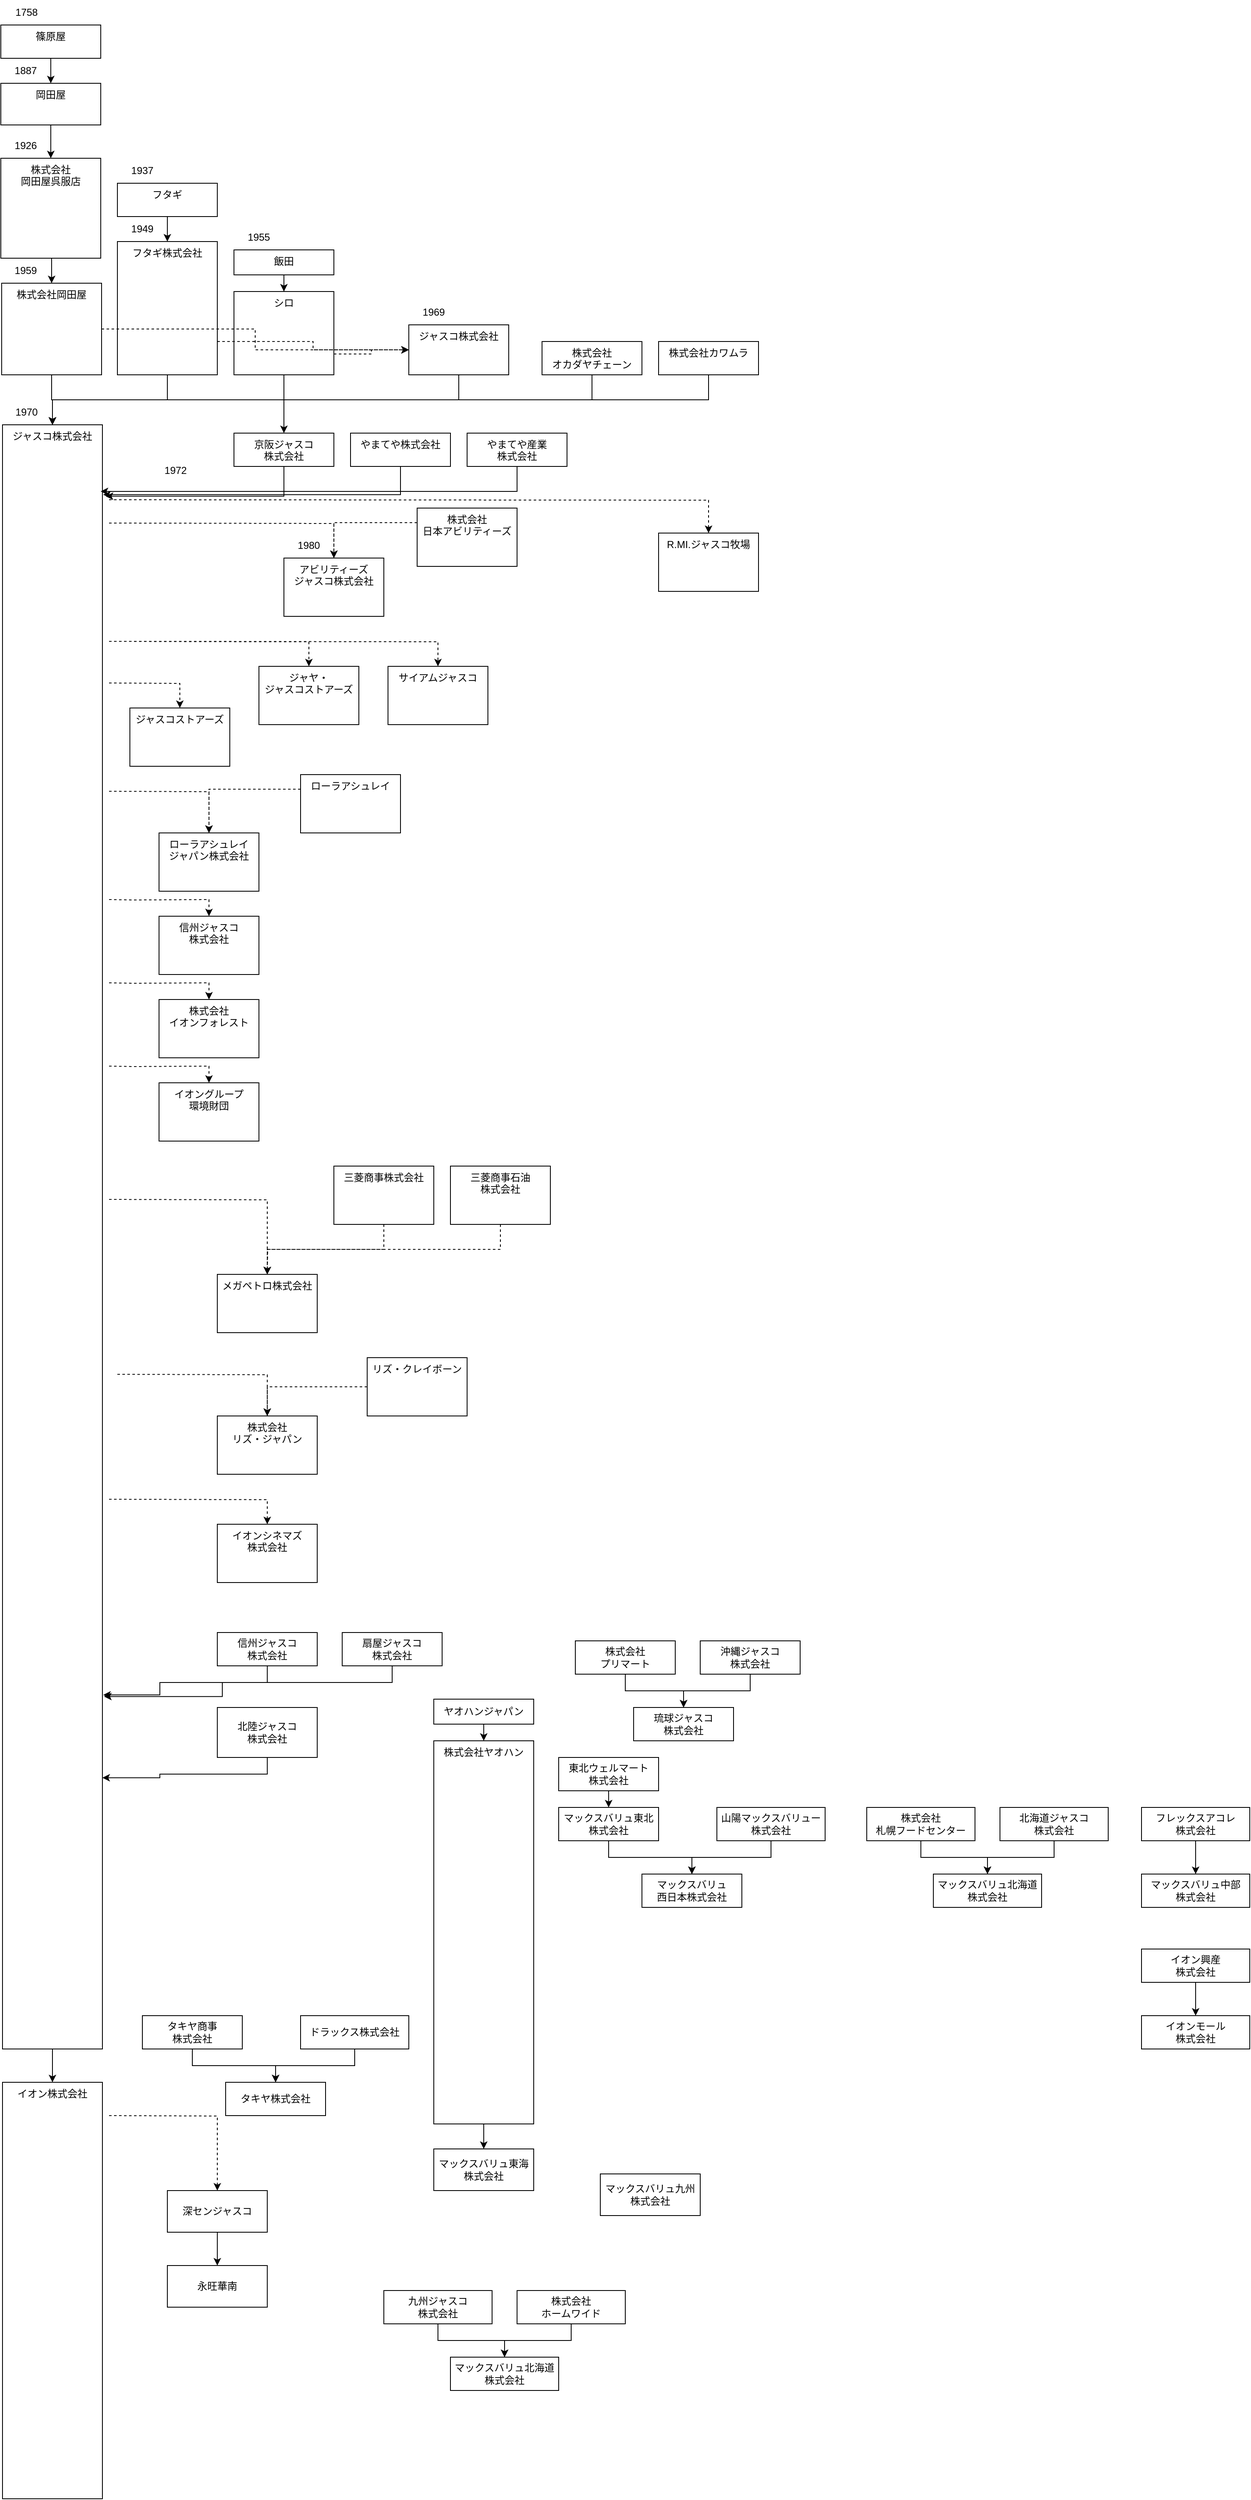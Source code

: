 <mxfile version="19.0.3" type="device"><diagram id="c4_2EmEE6mENmQMvdHWZ" name="aeon"><mxGraphModel dx="1991" dy="2240" grid="1" gridSize="10" guides="1" tooltips="1" connect="1" arrows="1" fold="1" page="1" pageScale="1" pageWidth="850" pageHeight="1100" math="0" shadow="0"><root><mxCell id="0"/><mxCell id="1" parent="0"/><mxCell id="X4cMyPKbCANwb60myUD7-39" style="edgeStyle=orthogonalEdgeStyle;rounded=0;orthogonalLoop=1;jettySize=auto;html=1;exitX=0.5;exitY=1;exitDx=0;exitDy=0;entryX=0.5;entryY=0;entryDx=0;entryDy=0;" edge="1" parent="1" source="X4cMyPKbCANwb60myUD7-21" target="X4cMyPKbCANwb60myUD7-38"><mxGeometry relative="1" as="geometry"/></mxCell><mxCell id="X4cMyPKbCANwb60myUD7-21" value="シロ" style="rounded=0;whiteSpace=wrap;html=1;verticalAlign=top;" vertex="1" parent="1"><mxGeometry x="480" y="330" width="120" height="100" as="geometry"/></mxCell><mxCell id="X4cMyPKbCANwb60myUD7-6" style="edgeStyle=orthogonalEdgeStyle;rounded=0;orthogonalLoop=1;jettySize=auto;html=1;exitX=0.5;exitY=1;exitDx=0;exitDy=0;entryX=0.5;entryY=0;entryDx=0;entryDy=0;" edge="1" parent="1" source="X4cMyPKbCANwb60myUD7-1" target="X4cMyPKbCANwb60myUD7-3"><mxGeometry relative="1" as="geometry"><mxPoint x="260" y="130" as="targetPoint"/></mxGeometry></mxCell><mxCell id="X4cMyPKbCANwb60myUD7-1" value="篠原屋" style="rounded=0;whiteSpace=wrap;html=1;verticalAlign=top;" vertex="1" parent="1"><mxGeometry x="200" y="10" width="120" height="40" as="geometry"/></mxCell><mxCell id="X4cMyPKbCANwb60myUD7-2" value="1758" style="text;html=1;strokeColor=none;fillColor=none;align=center;verticalAlign=middle;whiteSpace=wrap;rounded=0;" vertex="1" parent="1"><mxGeometry x="201" y="-20" width="60" height="30" as="geometry"/></mxCell><mxCell id="X4cMyPKbCANwb60myUD7-9" style="edgeStyle=orthogonalEdgeStyle;rounded=0;orthogonalLoop=1;jettySize=auto;html=1;exitX=0.5;exitY=1;exitDx=0;exitDy=0;entryX=0.5;entryY=0;entryDx=0;entryDy=0;" edge="1" parent="1" source="X4cMyPKbCANwb60myUD7-3" target="X4cMyPKbCANwb60myUD7-7"><mxGeometry relative="1" as="geometry"/></mxCell><mxCell id="X4cMyPKbCANwb60myUD7-3" value="岡田屋" style="rounded=0;whiteSpace=wrap;html=1;verticalAlign=top;" vertex="1" parent="1"><mxGeometry x="200" y="80" width="120" height="50" as="geometry"/></mxCell><mxCell id="X4cMyPKbCANwb60myUD7-4" value="1887" style="text;html=1;strokeColor=none;fillColor=none;align=center;verticalAlign=middle;whiteSpace=wrap;rounded=0;" vertex="1" parent="1"><mxGeometry x="200" y="50" width="60" height="30" as="geometry"/></mxCell><mxCell id="X4cMyPKbCANwb60myUD7-19" style="edgeStyle=orthogonalEdgeStyle;rounded=0;orthogonalLoop=1;jettySize=auto;html=1;exitX=0.5;exitY=1;exitDx=0;exitDy=0;entryX=0.5;entryY=0;entryDx=0;entryDy=0;" edge="1" parent="1" source="X4cMyPKbCANwb60myUD7-7" target="X4cMyPKbCANwb60myUD7-18"><mxGeometry relative="1" as="geometry"/></mxCell><mxCell id="X4cMyPKbCANwb60myUD7-7" value="株式会社&lt;br&gt;岡田屋呉服店" style="rounded=0;whiteSpace=wrap;html=1;verticalAlign=top;" vertex="1" parent="1"><mxGeometry x="200" y="170" width="120" height="120" as="geometry"/></mxCell><mxCell id="X4cMyPKbCANwb60myUD7-10" value="1926" style="text;html=1;strokeColor=none;fillColor=none;align=center;verticalAlign=middle;whiteSpace=wrap;rounded=0;" vertex="1" parent="1"><mxGeometry x="200" y="140" width="60" height="30" as="geometry"/></mxCell><mxCell id="X4cMyPKbCANwb60myUD7-17" style="edgeStyle=orthogonalEdgeStyle;rounded=0;orthogonalLoop=1;jettySize=auto;html=1;exitX=0.5;exitY=1;exitDx=0;exitDy=0;entryX=0.5;entryY=0;entryDx=0;entryDy=0;" edge="1" parent="1" source="X4cMyPKbCANwb60myUD7-11" target="X4cMyPKbCANwb60myUD7-15"><mxGeometry relative="1" as="geometry"/></mxCell><mxCell id="X4cMyPKbCANwb60myUD7-11" value="フタギ" style="rounded=0;whiteSpace=wrap;html=1;verticalAlign=top;" vertex="1" parent="1"><mxGeometry x="340" y="200" width="120" height="40" as="geometry"/></mxCell><mxCell id="X4cMyPKbCANwb60myUD7-12" value="1937" style="text;html=1;strokeColor=none;fillColor=none;align=center;verticalAlign=middle;whiteSpace=wrap;rounded=0;" vertex="1" parent="1"><mxGeometry x="340" y="170" width="60" height="30" as="geometry"/></mxCell><mxCell id="X4cMyPKbCANwb60myUD7-22" style="edgeStyle=orthogonalEdgeStyle;rounded=0;orthogonalLoop=1;jettySize=auto;html=1;exitX=0.5;exitY=1;exitDx=0;exitDy=0;" edge="1" parent="1" source="X4cMyPKbCANwb60myUD7-13" target="X4cMyPKbCANwb60myUD7-21"><mxGeometry relative="1" as="geometry"/></mxCell><mxCell id="X4cMyPKbCANwb60myUD7-13" value="飯田" style="rounded=0;whiteSpace=wrap;html=1;verticalAlign=top;" vertex="1" parent="1"><mxGeometry x="480" y="280" width="120" height="30" as="geometry"/></mxCell><mxCell id="X4cMyPKbCANwb60myUD7-14" value="1955" style="text;html=1;strokeColor=none;fillColor=none;align=center;verticalAlign=middle;whiteSpace=wrap;rounded=0;" vertex="1" parent="1"><mxGeometry x="480" y="250" width="60" height="30" as="geometry"/></mxCell><mxCell id="X4cMyPKbCANwb60myUD7-27" style="edgeStyle=orthogonalEdgeStyle;rounded=0;orthogonalLoop=1;jettySize=auto;html=1;exitX=1;exitY=0.75;exitDx=0;exitDy=0;dashed=1;entryX=0;entryY=0.5;entryDx=0;entryDy=0;" edge="1" parent="1" source="X4cMyPKbCANwb60myUD7-15" target="X4cMyPKbCANwb60myUD7-24"><mxGeometry relative="1" as="geometry"><mxPoint x="610" y="440" as="targetPoint"/></mxGeometry></mxCell><mxCell id="X4cMyPKbCANwb60myUD7-31" style="edgeStyle=orthogonalEdgeStyle;rounded=0;orthogonalLoop=1;jettySize=auto;html=1;exitX=0.5;exitY=1;exitDx=0;exitDy=0;entryX=0.5;entryY=0;entryDx=0;entryDy=0;" edge="1" parent="1" source="X4cMyPKbCANwb60myUD7-15" target="X4cMyPKbCANwb60myUD7-29"><mxGeometry relative="1" as="geometry"/></mxCell><mxCell id="X4cMyPKbCANwb60myUD7-15" value="フタギ株式会社" style="rounded=0;whiteSpace=wrap;html=1;verticalAlign=top;" vertex="1" parent="1"><mxGeometry x="340" y="270" width="120" height="160" as="geometry"/></mxCell><mxCell id="X4cMyPKbCANwb60myUD7-16" value="1949" style="text;html=1;strokeColor=none;fillColor=none;align=center;verticalAlign=middle;whiteSpace=wrap;rounded=0;" vertex="1" parent="1"><mxGeometry x="340" y="240" width="60" height="30" as="geometry"/></mxCell><mxCell id="X4cMyPKbCANwb60myUD7-28" style="edgeStyle=orthogonalEdgeStyle;rounded=0;orthogonalLoop=1;jettySize=auto;html=1;exitX=1;exitY=0.5;exitDx=0;exitDy=0;dashed=1;entryX=0;entryY=0.5;entryDx=0;entryDy=0;" edge="1" parent="1" source="X4cMyPKbCANwb60myUD7-18" target="X4cMyPKbCANwb60myUD7-24"><mxGeometry relative="1" as="geometry"><mxPoint x="640" y="400" as="targetPoint"/></mxGeometry></mxCell><mxCell id="X4cMyPKbCANwb60myUD7-30" style="edgeStyle=orthogonalEdgeStyle;rounded=0;orthogonalLoop=1;jettySize=auto;html=1;exitX=0.5;exitY=1;exitDx=0;exitDy=0;entryX=0.5;entryY=0;entryDx=0;entryDy=0;" edge="1" parent="1" source="X4cMyPKbCANwb60myUD7-18" target="X4cMyPKbCANwb60myUD7-29"><mxGeometry relative="1" as="geometry"/></mxCell><mxCell id="X4cMyPKbCANwb60myUD7-18" value="株式会社岡田屋" style="rounded=0;whiteSpace=wrap;html=1;verticalAlign=top;" vertex="1" parent="1"><mxGeometry x="201" y="320" width="120" height="110" as="geometry"/></mxCell><mxCell id="X4cMyPKbCANwb60myUD7-20" value="1959" style="text;html=1;strokeColor=none;fillColor=none;align=center;verticalAlign=middle;whiteSpace=wrap;rounded=0;" vertex="1" parent="1"><mxGeometry x="200" y="290" width="60" height="30" as="geometry"/></mxCell><mxCell id="X4cMyPKbCANwb60myUD7-26" style="edgeStyle=orthogonalEdgeStyle;rounded=0;orthogonalLoop=1;jettySize=auto;html=1;exitX=1;exitY=0.75;exitDx=0;exitDy=0;entryX=0;entryY=0.5;entryDx=0;entryDy=0;dashed=1;" edge="1" parent="1" source="X4cMyPKbCANwb60myUD7-21" target="X4cMyPKbCANwb60myUD7-24"><mxGeometry relative="1" as="geometry"/></mxCell><mxCell id="X4cMyPKbCANwb60myUD7-34" style="edgeStyle=orthogonalEdgeStyle;rounded=0;orthogonalLoop=1;jettySize=auto;html=1;exitX=0.5;exitY=1;exitDx=0;exitDy=0;" edge="1" parent="1" source="X4cMyPKbCANwb60myUD7-24" target="X4cMyPKbCANwb60myUD7-29"><mxGeometry relative="1" as="geometry"/></mxCell><mxCell id="X4cMyPKbCANwb60myUD7-24" value="ジャスコ株式会社" style="rounded=0;whiteSpace=wrap;html=1;verticalAlign=top;" vertex="1" parent="1"><mxGeometry x="690" y="370" width="120" height="60" as="geometry"/></mxCell><mxCell id="X4cMyPKbCANwb60myUD7-25" value="1969" style="text;html=1;strokeColor=none;fillColor=none;align=center;verticalAlign=middle;whiteSpace=wrap;rounded=0;" vertex="1" parent="1"><mxGeometry x="690" y="340" width="60" height="30" as="geometry"/></mxCell><mxCell id="X4cMyPKbCANwb60myUD7-47" style="edgeStyle=orthogonalEdgeStyle;rounded=0;orthogonalLoop=1;jettySize=auto;html=1;entryX=0.5;entryY=0;entryDx=0;entryDy=0;dashed=1;" edge="1" parent="1" target="X4cMyPKbCANwb60myUD7-46"><mxGeometry relative="1" as="geometry"><mxPoint x="330" y="580" as="sourcePoint"/></mxGeometry></mxCell><mxCell id="X4cMyPKbCANwb60myUD7-57" style="edgeStyle=orthogonalEdgeStyle;rounded=0;orthogonalLoop=1;jettySize=auto;html=1;entryX=0.5;entryY=0;entryDx=0;entryDy=0;dashed=1;" edge="1" parent="1" target="X4cMyPKbCANwb60myUD7-53"><mxGeometry relative="1" as="geometry"><mxPoint x="330" y="750" as="sourcePoint"/></mxGeometry></mxCell><mxCell id="X4cMyPKbCANwb60myUD7-58" style="edgeStyle=orthogonalEdgeStyle;rounded=0;orthogonalLoop=1;jettySize=auto;html=1;entryX=0.5;entryY=0;entryDx=0;entryDy=0;dashed=1;" edge="1" parent="1" target="X4cMyPKbCANwb60myUD7-54"><mxGeometry relative="1" as="geometry"><mxPoint x="330" y="750" as="sourcePoint"/></mxGeometry></mxCell><mxCell id="X4cMyPKbCANwb60myUD7-59" style="edgeStyle=orthogonalEdgeStyle;rounded=0;orthogonalLoop=1;jettySize=auto;html=1;entryX=0.5;entryY=0;entryDx=0;entryDy=0;dashed=1;" edge="1" parent="1" target="X4cMyPKbCANwb60myUD7-56"><mxGeometry relative="1" as="geometry"><mxPoint x="330" y="800" as="sourcePoint"/></mxGeometry></mxCell><mxCell id="X4cMyPKbCANwb60myUD7-63" style="edgeStyle=orthogonalEdgeStyle;rounded=0;orthogonalLoop=1;jettySize=auto;html=1;dashed=1;entryX=0.5;entryY=0;entryDx=0;entryDy=0;" edge="1" parent="1" target="X4cMyPKbCANwb60myUD7-61"><mxGeometry relative="1" as="geometry"><mxPoint x="450" y="980" as="targetPoint"/><mxPoint x="330" y="930" as="sourcePoint"/></mxGeometry></mxCell><mxCell id="X4cMyPKbCANwb60myUD7-65" style="edgeStyle=orthogonalEdgeStyle;rounded=0;orthogonalLoop=1;jettySize=auto;html=1;entryX=0.5;entryY=0;entryDx=0;entryDy=0;dashed=1;" edge="1" parent="1" target="X4cMyPKbCANwb60myUD7-64"><mxGeometry relative="1" as="geometry"><mxPoint x="330" y="1060" as="sourcePoint"/></mxGeometry></mxCell><mxCell id="X4cMyPKbCANwb60myUD7-67" style="edgeStyle=orthogonalEdgeStyle;rounded=0;orthogonalLoop=1;jettySize=auto;html=1;entryX=0.5;entryY=0;entryDx=0;entryDy=0;dashed=1;" edge="1" parent="1" target="X4cMyPKbCANwb60myUD7-66"><mxGeometry relative="1" as="geometry"><mxPoint x="330" y="1160" as="sourcePoint"/></mxGeometry></mxCell><mxCell id="X4cMyPKbCANwb60myUD7-70" style="edgeStyle=orthogonalEdgeStyle;rounded=0;orthogonalLoop=1;jettySize=auto;html=1;entryX=0.5;entryY=0;entryDx=0;entryDy=0;dashed=1;" edge="1" parent="1" target="X4cMyPKbCANwb60myUD7-68"><mxGeometry relative="1" as="geometry"><mxPoint x="330" y="1260" as="sourcePoint"/></mxGeometry></mxCell><mxCell id="X4cMyPKbCANwb60myUD7-76" style="edgeStyle=orthogonalEdgeStyle;rounded=0;orthogonalLoop=1;jettySize=auto;html=1;entryX=0.5;entryY=0;entryDx=0;entryDy=0;dashed=1;" edge="1" parent="1" target="X4cMyPKbCANwb60myUD7-73"><mxGeometry relative="1" as="geometry"><mxPoint x="330" y="1420" as="sourcePoint"/></mxGeometry></mxCell><mxCell id="X4cMyPKbCANwb60myUD7-78" style="edgeStyle=orthogonalEdgeStyle;rounded=0;orthogonalLoop=1;jettySize=auto;html=1;entryX=0.5;entryY=0;entryDx=0;entryDy=0;dashed=1;" edge="1" parent="1" target="X4cMyPKbCANwb60myUD7-77"><mxGeometry relative="1" as="geometry"><mxPoint x="340" y="1630" as="sourcePoint"/></mxGeometry></mxCell><mxCell id="X4cMyPKbCANwb60myUD7-82" style="edgeStyle=orthogonalEdgeStyle;rounded=0;orthogonalLoop=1;jettySize=auto;html=1;entryX=0.5;entryY=0;entryDx=0;entryDy=0;dashed=1;" edge="1" parent="1" target="X4cMyPKbCANwb60myUD7-81"><mxGeometry relative="1" as="geometry"><mxPoint x="330" y="1780" as="sourcePoint"/></mxGeometry></mxCell><mxCell id="X4cMyPKbCANwb60myUD7-119" style="edgeStyle=orthogonalEdgeStyle;rounded=0;orthogonalLoop=1;jettySize=auto;html=1;exitX=0.5;exitY=1;exitDx=0;exitDy=0;" edge="1" parent="1" source="X4cMyPKbCANwb60myUD7-29" target="X4cMyPKbCANwb60myUD7-118"><mxGeometry relative="1" as="geometry"/></mxCell><mxCell id="X4cMyPKbCANwb60myUD7-29" value="ジャスコ株式会社" style="rounded=0;whiteSpace=wrap;html=1;verticalAlign=top;" vertex="1" parent="1"><mxGeometry x="202" y="490" width="120" height="1950" as="geometry"/></mxCell><mxCell id="X4cMyPKbCANwb60myUD7-35" style="edgeStyle=orthogonalEdgeStyle;rounded=0;orthogonalLoop=1;jettySize=auto;html=1;exitX=0.5;exitY=1;exitDx=0;exitDy=0;entryX=0.5;entryY=0;entryDx=0;entryDy=0;" edge="1" parent="1" source="X4cMyPKbCANwb60myUD7-32" target="X4cMyPKbCANwb60myUD7-29"><mxGeometry relative="1" as="geometry"><mxPoint x="260" y="510" as="targetPoint"/></mxGeometry></mxCell><mxCell id="X4cMyPKbCANwb60myUD7-32" value="株式会社&lt;br&gt;オカダヤチェーン" style="rounded=0;whiteSpace=wrap;html=1;verticalAlign=top;" vertex="1" parent="1"><mxGeometry x="850" y="390" width="120" height="40" as="geometry"/></mxCell><mxCell id="X4cMyPKbCANwb60myUD7-36" style="edgeStyle=orthogonalEdgeStyle;rounded=0;orthogonalLoop=1;jettySize=auto;html=1;exitX=0.5;exitY=1;exitDx=0;exitDy=0;entryX=0.5;entryY=0;entryDx=0;entryDy=0;" edge="1" parent="1" source="X4cMyPKbCANwb60myUD7-33" target="X4cMyPKbCANwb60myUD7-29"><mxGeometry relative="1" as="geometry"><mxPoint x="260" y="500" as="targetPoint"/></mxGeometry></mxCell><mxCell id="X4cMyPKbCANwb60myUD7-33" value="株式会社カワムラ" style="rounded=0;whiteSpace=wrap;html=1;verticalAlign=top;" vertex="1" parent="1"><mxGeometry x="990" y="390" width="120" height="40" as="geometry"/></mxCell><mxCell id="X4cMyPKbCANwb60myUD7-37" value="1970" style="text;html=1;strokeColor=none;fillColor=none;align=center;verticalAlign=middle;whiteSpace=wrap;rounded=0;" vertex="1" parent="1"><mxGeometry x="201" y="460" width="60" height="30" as="geometry"/></mxCell><mxCell id="X4cMyPKbCANwb60myUD7-42" style="edgeStyle=orthogonalEdgeStyle;rounded=0;orthogonalLoop=1;jettySize=auto;html=1;exitX=0.5;exitY=1;exitDx=0;exitDy=0;entryX=1.033;entryY=0.044;entryDx=0;entryDy=0;entryPerimeter=0;" edge="1" parent="1" source="X4cMyPKbCANwb60myUD7-38" target="X4cMyPKbCANwb60myUD7-29"><mxGeometry relative="1" as="geometry"><mxPoint x="322" y="539" as="targetPoint"/></mxGeometry></mxCell><mxCell id="X4cMyPKbCANwb60myUD7-38" value="京阪ジャスコ&lt;br&gt;株式会社" style="rounded=0;whiteSpace=wrap;html=1;verticalAlign=top;" vertex="1" parent="1"><mxGeometry x="480" y="500" width="120" height="40" as="geometry"/></mxCell><mxCell id="X4cMyPKbCANwb60myUD7-43" style="edgeStyle=orthogonalEdgeStyle;rounded=0;orthogonalLoop=1;jettySize=auto;html=1;exitX=0.5;exitY=1;exitDx=0;exitDy=0;entryX=1.008;entryY=0.043;entryDx=0;entryDy=0;entryPerimeter=0;" edge="1" parent="1" source="X4cMyPKbCANwb60myUD7-40" target="X4cMyPKbCANwb60myUD7-29"><mxGeometry relative="1" as="geometry"><mxPoint x="322" y="539" as="targetPoint"/></mxGeometry></mxCell><mxCell id="X4cMyPKbCANwb60myUD7-40" value="やまてや株式会社" style="rounded=0;whiteSpace=wrap;html=1;verticalAlign=top;" vertex="1" parent="1"><mxGeometry x="620" y="500" width="120" height="40" as="geometry"/></mxCell><mxCell id="X4cMyPKbCANwb60myUD7-44" style="edgeStyle=orthogonalEdgeStyle;rounded=0;orthogonalLoop=1;jettySize=auto;html=1;exitX=0.5;exitY=1;exitDx=0;exitDy=0;entryX=0.983;entryY=0.041;entryDx=0;entryDy=0;entryPerimeter=0;" edge="1" parent="1" source="X4cMyPKbCANwb60myUD7-41" target="X4cMyPKbCANwb60myUD7-29"><mxGeometry relative="1" as="geometry"><mxPoint x="330" y="570" as="targetPoint"/></mxGeometry></mxCell><mxCell id="X4cMyPKbCANwb60myUD7-41" value="やまてや産業&lt;br&gt;株式会社" style="rounded=0;whiteSpace=wrap;html=1;verticalAlign=top;" vertex="1" parent="1"><mxGeometry x="760" y="500" width="120" height="40" as="geometry"/></mxCell><mxCell id="X4cMyPKbCANwb60myUD7-45" value="1972" style="text;html=1;strokeColor=none;fillColor=none;align=center;verticalAlign=middle;whiteSpace=wrap;rounded=0;" vertex="1" parent="1"><mxGeometry x="380" y="530" width="60" height="30" as="geometry"/></mxCell><mxCell id="X4cMyPKbCANwb60myUD7-46" value="R.MI.ジャスコ牧場" style="rounded=0;whiteSpace=wrap;html=1;verticalAlign=top;" vertex="1" parent="1"><mxGeometry x="990" y="620" width="120" height="70" as="geometry"/></mxCell><mxCell id="X4cMyPKbCANwb60myUD7-48" style="edgeStyle=orthogonalEdgeStyle;rounded=0;orthogonalLoop=1;jettySize=auto;html=1;dashed=1;entryX=0.5;entryY=0;entryDx=0;entryDy=0;" edge="1" parent="1" target="X4cMyPKbCANwb60myUD7-49"><mxGeometry relative="1" as="geometry"><mxPoint x="330" y="608" as="sourcePoint"/><mxPoint x="620" y="640" as="targetPoint"/></mxGeometry></mxCell><mxCell id="X4cMyPKbCANwb60myUD7-49" value="アビリティーズ&lt;br&gt;ジャスコ株式会社" style="rounded=0;whiteSpace=wrap;html=1;verticalAlign=top;" vertex="1" parent="1"><mxGeometry x="540" y="650" width="120" height="70" as="geometry"/></mxCell><mxCell id="X4cMyPKbCANwb60myUD7-51" style="edgeStyle=orthogonalEdgeStyle;rounded=0;orthogonalLoop=1;jettySize=auto;html=1;exitX=0;exitY=0.25;exitDx=0;exitDy=0;entryX=0.5;entryY=0;entryDx=0;entryDy=0;dashed=1;" edge="1" parent="1" source="X4cMyPKbCANwb60myUD7-50" target="X4cMyPKbCANwb60myUD7-49"><mxGeometry relative="1" as="geometry"/></mxCell><mxCell id="X4cMyPKbCANwb60myUD7-50" value="株式会社&lt;br&gt;日本アビリティーズ" style="rounded=0;whiteSpace=wrap;html=1;verticalAlign=top;" vertex="1" parent="1"><mxGeometry x="700" y="590" width="120" height="70" as="geometry"/></mxCell><mxCell id="X4cMyPKbCANwb60myUD7-52" value="1980" style="text;html=1;strokeColor=none;fillColor=none;align=center;verticalAlign=middle;whiteSpace=wrap;rounded=0;" vertex="1" parent="1"><mxGeometry x="540" y="620" width="60" height="30" as="geometry"/></mxCell><mxCell id="X4cMyPKbCANwb60myUD7-53" value="ジャヤ・&lt;br&gt;ジャスコストアーズ" style="rounded=0;whiteSpace=wrap;html=1;verticalAlign=top;" vertex="1" parent="1"><mxGeometry x="510" y="780" width="120" height="70" as="geometry"/></mxCell><mxCell id="X4cMyPKbCANwb60myUD7-54" value="サイアムジャスコ" style="rounded=0;whiteSpace=wrap;html=1;verticalAlign=top;" vertex="1" parent="1"><mxGeometry x="665" y="780" width="120" height="70" as="geometry"/></mxCell><mxCell id="X4cMyPKbCANwb60myUD7-56" value="ジャスコストアーズ" style="rounded=0;whiteSpace=wrap;html=1;verticalAlign=top;" vertex="1" parent="1"><mxGeometry x="355" y="830" width="120" height="70" as="geometry"/></mxCell><mxCell id="X4cMyPKbCANwb60myUD7-62" style="edgeStyle=orthogonalEdgeStyle;rounded=0;orthogonalLoop=1;jettySize=auto;html=1;exitX=0;exitY=0.25;exitDx=0;exitDy=0;entryX=0.5;entryY=0;entryDx=0;entryDy=0;dashed=1;" edge="1" parent="1" source="X4cMyPKbCANwb60myUD7-60" target="X4cMyPKbCANwb60myUD7-61"><mxGeometry relative="1" as="geometry"/></mxCell><mxCell id="X4cMyPKbCANwb60myUD7-60" value="ローラアシュレイ" style="rounded=0;whiteSpace=wrap;html=1;verticalAlign=top;" vertex="1" parent="1"><mxGeometry x="560" y="910" width="120" height="70" as="geometry"/></mxCell><mxCell id="X4cMyPKbCANwb60myUD7-61" value="ローラアシュレイ&lt;br&gt;ジャパン株式会社" style="rounded=0;whiteSpace=wrap;html=1;verticalAlign=top;" vertex="1" parent="1"><mxGeometry x="390" y="980" width="120" height="70" as="geometry"/></mxCell><mxCell id="X4cMyPKbCANwb60myUD7-64" value="信州ジャスコ&lt;br&gt;株式会社" style="rounded=0;whiteSpace=wrap;html=1;verticalAlign=top;" vertex="1" parent="1"><mxGeometry x="390" y="1080" width="120" height="70" as="geometry"/></mxCell><mxCell id="X4cMyPKbCANwb60myUD7-66" value="株式会社&lt;br&gt;イオンフォレスト" style="rounded=0;whiteSpace=wrap;html=1;verticalAlign=top;" vertex="1" parent="1"><mxGeometry x="390" y="1180" width="120" height="70" as="geometry"/></mxCell><mxCell id="X4cMyPKbCANwb60myUD7-68" value="イオングループ&lt;br&gt;環境財団" style="rounded=0;whiteSpace=wrap;html=1;verticalAlign=top;" vertex="1" parent="1"><mxGeometry x="390" y="1280" width="120" height="70" as="geometry"/></mxCell><mxCell id="X4cMyPKbCANwb60myUD7-74" style="edgeStyle=orthogonalEdgeStyle;rounded=0;orthogonalLoop=1;jettySize=auto;html=1;exitX=0.5;exitY=1;exitDx=0;exitDy=0;entryX=0.5;entryY=0;entryDx=0;entryDy=0;dashed=1;" edge="1" parent="1" source="X4cMyPKbCANwb60myUD7-71" target="X4cMyPKbCANwb60myUD7-73"><mxGeometry relative="1" as="geometry"/></mxCell><mxCell id="X4cMyPKbCANwb60myUD7-71" value="三菱商事株式会社" style="rounded=0;whiteSpace=wrap;html=1;verticalAlign=top;" vertex="1" parent="1"><mxGeometry x="600" y="1380" width="120" height="70" as="geometry"/></mxCell><mxCell id="X4cMyPKbCANwb60myUD7-75" style="edgeStyle=orthogonalEdgeStyle;rounded=0;orthogonalLoop=1;jettySize=auto;html=1;exitX=0.5;exitY=1;exitDx=0;exitDy=0;dashed=1;" edge="1" parent="1" source="X4cMyPKbCANwb60myUD7-72"><mxGeometry relative="1" as="geometry"><mxPoint x="520" y="1510" as="targetPoint"/></mxGeometry></mxCell><mxCell id="X4cMyPKbCANwb60myUD7-72" value="三菱商事石油&lt;br&gt;株式会社" style="rounded=0;whiteSpace=wrap;html=1;verticalAlign=top;" vertex="1" parent="1"><mxGeometry x="740" y="1380" width="120" height="70" as="geometry"/></mxCell><mxCell id="X4cMyPKbCANwb60myUD7-73" value="メガペトロ株式会社" style="rounded=0;whiteSpace=wrap;html=1;verticalAlign=top;" vertex="1" parent="1"><mxGeometry x="460" y="1510" width="120" height="70" as="geometry"/></mxCell><mxCell id="X4cMyPKbCANwb60myUD7-77" value="株式会社&lt;br&gt;リズ・ジャパン" style="rounded=0;whiteSpace=wrap;html=1;verticalAlign=top;" vertex="1" parent="1"><mxGeometry x="460" y="1680" width="120" height="70" as="geometry"/></mxCell><mxCell id="X4cMyPKbCANwb60myUD7-80" value="" style="edgeStyle=orthogonalEdgeStyle;rounded=0;orthogonalLoop=1;jettySize=auto;html=1;dashed=1;entryX=0.5;entryY=0;entryDx=0;entryDy=0;" edge="1" parent="1" source="X4cMyPKbCANwb60myUD7-79" target="X4cMyPKbCANwb60myUD7-77"><mxGeometry relative="1" as="geometry"/></mxCell><mxCell id="X4cMyPKbCANwb60myUD7-79" value="リズ・クレイボーン" style="rounded=0;whiteSpace=wrap;html=1;verticalAlign=top;" vertex="1" parent="1"><mxGeometry x="640" y="1610" width="120" height="70" as="geometry"/></mxCell><mxCell id="X4cMyPKbCANwb60myUD7-81" value="イオンシネマズ&lt;br&gt;株式会社" style="rounded=0;whiteSpace=wrap;html=1;verticalAlign=top;" vertex="1" parent="1"><mxGeometry x="460" y="1810" width="120" height="70" as="geometry"/></mxCell><mxCell id="X4cMyPKbCANwb60myUD7-87" style="edgeStyle=orthogonalEdgeStyle;rounded=0;orthogonalLoop=1;jettySize=auto;html=1;exitX=0.5;exitY=1;exitDx=0;exitDy=0;entryX=1.017;entryY=0.783;entryDx=0;entryDy=0;entryPerimeter=0;" edge="1" parent="1" source="X4cMyPKbCANwb60myUD7-83" target="X4cMyPKbCANwb60myUD7-29"><mxGeometry relative="1" as="geometry"/></mxCell><mxCell id="X4cMyPKbCANwb60myUD7-83" value="扇屋ジャスコ&lt;br&gt;株式会社" style="rounded=0;whiteSpace=wrap;html=1;" vertex="1" parent="1"><mxGeometry x="610" y="1940" width="120" height="40" as="geometry"/></mxCell><mxCell id="X4cMyPKbCANwb60myUD7-86" style="edgeStyle=orthogonalEdgeStyle;rounded=0;orthogonalLoop=1;jettySize=auto;html=1;exitX=0.5;exitY=1;exitDx=0;exitDy=0;entryX=1.008;entryY=0.782;entryDx=0;entryDy=0;entryPerimeter=0;" edge="1" parent="1" source="X4cMyPKbCANwb60myUD7-84" target="X4cMyPKbCANwb60myUD7-29"><mxGeometry relative="1" as="geometry"><mxPoint x="340" y="2031" as="targetPoint"/></mxGeometry></mxCell><mxCell id="X4cMyPKbCANwb60myUD7-84" value="信州ジャスコ&lt;br&gt;株式会社" style="rounded=0;whiteSpace=wrap;html=1;" vertex="1" parent="1"><mxGeometry x="460" y="1940" width="120" height="40" as="geometry"/></mxCell><mxCell id="X4cMyPKbCANwb60myUD7-92" style="edgeStyle=orthogonalEdgeStyle;rounded=0;orthogonalLoop=1;jettySize=auto;html=1;exitX=0.5;exitY=1;exitDx=0;exitDy=0;entryX=0.5;entryY=0;entryDx=0;entryDy=0;" edge="1" parent="1" source="X4cMyPKbCANwb60myUD7-88" target="X4cMyPKbCANwb60myUD7-90"><mxGeometry relative="1" as="geometry"><mxPoint x="1030" y="2020" as="targetPoint"/></mxGeometry></mxCell><mxCell id="X4cMyPKbCANwb60myUD7-88" value="沖縄ジャスコ&lt;br&gt;株式会社" style="rounded=0;whiteSpace=wrap;html=1;" vertex="1" parent="1"><mxGeometry x="1040" y="1950" width="120" height="40" as="geometry"/></mxCell><mxCell id="X4cMyPKbCANwb60myUD7-91" style="edgeStyle=orthogonalEdgeStyle;rounded=0;orthogonalLoop=1;jettySize=auto;html=1;exitX=0.5;exitY=1;exitDx=0;exitDy=0;entryX=0.5;entryY=0;entryDx=0;entryDy=0;" edge="1" parent="1" source="X4cMyPKbCANwb60myUD7-89" target="X4cMyPKbCANwb60myUD7-90"><mxGeometry relative="1" as="geometry"/></mxCell><mxCell id="X4cMyPKbCANwb60myUD7-89" value="株式会社&lt;br&gt;プリマート" style="rounded=0;whiteSpace=wrap;html=1;" vertex="1" parent="1"><mxGeometry x="890" y="1950" width="120" height="40" as="geometry"/></mxCell><mxCell id="X4cMyPKbCANwb60myUD7-90" value="琉球ジャスコ&lt;br&gt;株式会社" style="rounded=0;whiteSpace=wrap;html=1;" vertex="1" parent="1"><mxGeometry x="960" y="2030" width="120" height="40" as="geometry"/></mxCell><mxCell id="X4cMyPKbCANwb60myUD7-95" style="edgeStyle=orthogonalEdgeStyle;rounded=0;orthogonalLoop=1;jettySize=auto;html=1;exitX=0.5;exitY=1;exitDx=0;exitDy=0;entryX=1;entryY=0.833;entryDx=0;entryDy=0;entryPerimeter=0;" edge="1" parent="1" source="X4cMyPKbCANwb60myUD7-94" target="X4cMyPKbCANwb60myUD7-29"><mxGeometry relative="1" as="geometry"/></mxCell><mxCell id="X4cMyPKbCANwb60myUD7-94" value="北陸ジャスコ&lt;br&gt;株式会社" style="rounded=0;whiteSpace=wrap;html=1;" vertex="1" parent="1"><mxGeometry x="460" y="2030" width="120" height="60" as="geometry"/></mxCell><mxCell id="X4cMyPKbCANwb60myUD7-98" style="edgeStyle=orthogonalEdgeStyle;rounded=0;orthogonalLoop=1;jettySize=auto;html=1;exitX=0.5;exitY=1;exitDx=0;exitDy=0;entryX=0.5;entryY=0;entryDx=0;entryDy=0;" edge="1" parent="1" source="X4cMyPKbCANwb60myUD7-96" target="X4cMyPKbCANwb60myUD7-97"><mxGeometry relative="1" as="geometry"/></mxCell><mxCell id="X4cMyPKbCANwb60myUD7-96" value="ヤオハンジャパン" style="rounded=0;whiteSpace=wrap;html=1;" vertex="1" parent="1"><mxGeometry x="720" y="2020" width="120" height="30" as="geometry"/></mxCell><mxCell id="X4cMyPKbCANwb60myUD7-126" style="edgeStyle=orthogonalEdgeStyle;rounded=0;orthogonalLoop=1;jettySize=auto;html=1;exitX=0.5;exitY=1;exitDx=0;exitDy=0;entryX=0.5;entryY=0;entryDx=0;entryDy=0;" edge="1" parent="1" source="X4cMyPKbCANwb60myUD7-97" target="X4cMyPKbCANwb60myUD7-125"><mxGeometry relative="1" as="geometry"/></mxCell><mxCell id="X4cMyPKbCANwb60myUD7-97" value="株式会社ヤオハン" style="rounded=0;whiteSpace=wrap;html=1;verticalAlign=top;" vertex="1" parent="1"><mxGeometry x="720" y="2070" width="120" height="460" as="geometry"/></mxCell><mxCell id="X4cMyPKbCANwb60myUD7-99" style="edgeStyle=orthogonalEdgeStyle;rounded=0;orthogonalLoop=1;jettySize=auto;html=1;exitX=0.5;exitY=1;exitDx=0;exitDy=0;entryX=0.5;entryY=0;entryDx=0;entryDy=0;" edge="1" parent="1" source="X4cMyPKbCANwb60myUD7-100" target="X4cMyPKbCANwb60myUD7-101"><mxGeometry relative="1" as="geometry"/></mxCell><mxCell id="X4cMyPKbCANwb60myUD7-100" value="東北ウェルマート&lt;br&gt;株式会社" style="rounded=0;whiteSpace=wrap;html=1;" vertex="1" parent="1"><mxGeometry x="870" y="2090" width="120" height="40" as="geometry"/></mxCell><mxCell id="X4cMyPKbCANwb60myUD7-106" style="edgeStyle=orthogonalEdgeStyle;rounded=0;orthogonalLoop=1;jettySize=auto;html=1;exitX=0.5;exitY=1;exitDx=0;exitDy=0;" edge="1" parent="1" source="X4cMyPKbCANwb60myUD7-101" target="X4cMyPKbCANwb60myUD7-103"><mxGeometry relative="1" as="geometry"/></mxCell><mxCell id="X4cMyPKbCANwb60myUD7-101" value="マックスバリュ東北&lt;br&gt;株式会社" style="rounded=0;whiteSpace=wrap;html=1;" vertex="1" parent="1"><mxGeometry x="870" y="2150" width="120" height="40" as="geometry"/></mxCell><mxCell id="X4cMyPKbCANwb60myUD7-104" style="edgeStyle=orthogonalEdgeStyle;rounded=0;orthogonalLoop=1;jettySize=auto;html=1;exitX=0.5;exitY=1;exitDx=0;exitDy=0;entryX=0.5;entryY=0;entryDx=0;entryDy=0;" edge="1" parent="1" source="X4cMyPKbCANwb60myUD7-102" target="X4cMyPKbCANwb60myUD7-103"><mxGeometry relative="1" as="geometry"/></mxCell><mxCell id="X4cMyPKbCANwb60myUD7-102" value="山陽マックスバリュー&lt;br&gt;株式会社" style="rounded=0;whiteSpace=wrap;html=1;" vertex="1" parent="1"><mxGeometry x="1060" y="2150" width="130" height="40" as="geometry"/></mxCell><mxCell id="X4cMyPKbCANwb60myUD7-103" value="マックスバリュ&lt;br&gt;西日本株式会社" style="rounded=0;whiteSpace=wrap;html=1;" vertex="1" parent="1"><mxGeometry x="970" y="2230" width="120" height="40" as="geometry"/></mxCell><mxCell id="X4cMyPKbCANwb60myUD7-111" style="edgeStyle=orthogonalEdgeStyle;rounded=0;orthogonalLoop=1;jettySize=auto;html=1;exitX=0.5;exitY=1;exitDx=0;exitDy=0;entryX=0.5;entryY=0;entryDx=0;entryDy=0;" edge="1" parent="1" source="X4cMyPKbCANwb60myUD7-107" target="X4cMyPKbCANwb60myUD7-109"><mxGeometry relative="1" as="geometry"/></mxCell><mxCell id="X4cMyPKbCANwb60myUD7-107" value="株式会社&lt;br&gt;札幌フードセンター" style="rounded=0;whiteSpace=wrap;html=1;" vertex="1" parent="1"><mxGeometry x="1240" y="2150" width="130" height="40" as="geometry"/></mxCell><mxCell id="X4cMyPKbCANwb60myUD7-110" style="edgeStyle=orthogonalEdgeStyle;rounded=0;orthogonalLoop=1;jettySize=auto;html=1;exitX=0.5;exitY=1;exitDx=0;exitDy=0;entryX=0.5;entryY=0;entryDx=0;entryDy=0;" edge="1" parent="1" source="X4cMyPKbCANwb60myUD7-108" target="X4cMyPKbCANwb60myUD7-109"><mxGeometry relative="1" as="geometry"/></mxCell><mxCell id="X4cMyPKbCANwb60myUD7-108" value="北海道ジャスコ&lt;br&gt;株式会社" style="rounded=0;whiteSpace=wrap;html=1;" vertex="1" parent="1"><mxGeometry x="1400" y="2150" width="130" height="40" as="geometry"/></mxCell><mxCell id="X4cMyPKbCANwb60myUD7-109" value="マックスバリュ北海道&lt;br&gt;株式会社" style="rounded=0;whiteSpace=wrap;html=1;" vertex="1" parent="1"><mxGeometry x="1320" y="2230" width="130" height="40" as="geometry"/></mxCell><mxCell id="X4cMyPKbCANwb60myUD7-114" style="edgeStyle=orthogonalEdgeStyle;rounded=0;orthogonalLoop=1;jettySize=auto;html=1;exitX=0.5;exitY=1;exitDx=0;exitDy=0;entryX=0.5;entryY=0;entryDx=0;entryDy=0;" edge="1" parent="1" source="X4cMyPKbCANwb60myUD7-112" target="X4cMyPKbCANwb60myUD7-113"><mxGeometry relative="1" as="geometry"/></mxCell><mxCell id="X4cMyPKbCANwb60myUD7-112" value="フレックスアコレ&lt;br&gt;株式会社" style="rounded=0;whiteSpace=wrap;html=1;" vertex="1" parent="1"><mxGeometry x="1570" y="2150" width="130" height="40" as="geometry"/></mxCell><mxCell id="X4cMyPKbCANwb60myUD7-113" value="マックスバリュ中部&lt;br&gt;株式会社" style="rounded=0;whiteSpace=wrap;html=1;" vertex="1" parent="1"><mxGeometry x="1570" y="2230" width="130" height="40" as="geometry"/></mxCell><mxCell id="X4cMyPKbCANwb60myUD7-115" style="edgeStyle=orthogonalEdgeStyle;rounded=0;orthogonalLoop=1;jettySize=auto;html=1;exitX=0.5;exitY=1;exitDx=0;exitDy=0;entryX=0.5;entryY=0;entryDx=0;entryDy=0;" edge="1" parent="1" source="X4cMyPKbCANwb60myUD7-116" target="X4cMyPKbCANwb60myUD7-117"><mxGeometry relative="1" as="geometry"/></mxCell><mxCell id="X4cMyPKbCANwb60myUD7-116" value="イオン興産&lt;br&gt;株式会社" style="rounded=0;whiteSpace=wrap;html=1;" vertex="1" parent="1"><mxGeometry x="1570" y="2320" width="130" height="40" as="geometry"/></mxCell><mxCell id="X4cMyPKbCANwb60myUD7-117" value="イオンモール&lt;br&gt;株式会社" style="rounded=0;whiteSpace=wrap;html=1;" vertex="1" parent="1"><mxGeometry x="1570" y="2400" width="130" height="40" as="geometry"/></mxCell><mxCell id="X4cMyPKbCANwb60myUD7-132" style="edgeStyle=orthogonalEdgeStyle;rounded=0;orthogonalLoop=1;jettySize=auto;html=1;entryX=0.5;entryY=0;entryDx=0;entryDy=0;dashed=1;" edge="1" parent="1" target="X4cMyPKbCANwb60myUD7-128"><mxGeometry relative="1" as="geometry"><mxPoint x="330" y="2520" as="sourcePoint"/></mxGeometry></mxCell><mxCell id="X4cMyPKbCANwb60myUD7-118" value="イオン株式会社" style="rounded=0;whiteSpace=wrap;html=1;verticalAlign=top;" vertex="1" parent="1"><mxGeometry x="202" y="2480" width="120" height="500" as="geometry"/></mxCell><mxCell id="X4cMyPKbCANwb60myUD7-120" style="edgeStyle=orthogonalEdgeStyle;rounded=0;orthogonalLoop=1;jettySize=auto;html=1;exitX=0.5;exitY=1;exitDx=0;exitDy=0;" edge="1" parent="1" source="X4cMyPKbCANwb60myUD7-121" target="X4cMyPKbCANwb60myUD7-124"><mxGeometry relative="1" as="geometry"/></mxCell><mxCell id="X4cMyPKbCANwb60myUD7-121" value="タキヤ商事&lt;br&gt;株式会社" style="rounded=0;whiteSpace=wrap;html=1;" vertex="1" parent="1"><mxGeometry x="370" y="2400" width="120" height="40" as="geometry"/></mxCell><mxCell id="X4cMyPKbCANwb60myUD7-122" style="edgeStyle=orthogonalEdgeStyle;rounded=0;orthogonalLoop=1;jettySize=auto;html=1;exitX=0.5;exitY=1;exitDx=0;exitDy=0;entryX=0.5;entryY=0;entryDx=0;entryDy=0;" edge="1" parent="1" source="X4cMyPKbCANwb60myUD7-123" target="X4cMyPKbCANwb60myUD7-124"><mxGeometry relative="1" as="geometry"/></mxCell><mxCell id="X4cMyPKbCANwb60myUD7-123" value="ドラックス株式会社" style="rounded=0;whiteSpace=wrap;html=1;" vertex="1" parent="1"><mxGeometry x="560" y="2400" width="130" height="40" as="geometry"/></mxCell><mxCell id="X4cMyPKbCANwb60myUD7-124" value="タキヤ株式会社" style="rounded=0;whiteSpace=wrap;html=1;" vertex="1" parent="1"><mxGeometry x="470" y="2480" width="120" height="40" as="geometry"/></mxCell><mxCell id="X4cMyPKbCANwb60myUD7-125" value="マックスバリュ東海&lt;br&gt;株式会社" style="rounded=0;whiteSpace=wrap;html=1;" vertex="1" parent="1"><mxGeometry x="720" y="2560" width="120" height="50" as="geometry"/></mxCell><mxCell id="X4cMyPKbCANwb60myUD7-127" value="マックスバリュ九州&lt;br&gt;株式会社" style="rounded=0;whiteSpace=wrap;html=1;" vertex="1" parent="1"><mxGeometry x="920" y="2590" width="120" height="50" as="geometry"/></mxCell><mxCell id="X4cMyPKbCANwb60myUD7-131" style="edgeStyle=orthogonalEdgeStyle;rounded=0;orthogonalLoop=1;jettySize=auto;html=1;exitX=0.5;exitY=1;exitDx=0;exitDy=0;entryX=0.5;entryY=0;entryDx=0;entryDy=0;" edge="1" parent="1" source="X4cMyPKbCANwb60myUD7-128" target="X4cMyPKbCANwb60myUD7-129"><mxGeometry relative="1" as="geometry"/></mxCell><mxCell id="X4cMyPKbCANwb60myUD7-128" value="深センジャスコ" style="rounded=0;whiteSpace=wrap;html=1;" vertex="1" parent="1"><mxGeometry x="400" y="2610" width="120" height="50" as="geometry"/></mxCell><mxCell id="X4cMyPKbCANwb60myUD7-129" value="永旺華南" style="rounded=0;whiteSpace=wrap;html=1;" vertex="1" parent="1"><mxGeometry x="400" y="2700" width="120" height="50" as="geometry"/></mxCell><mxCell id="X4cMyPKbCANwb60myUD7-133" style="edgeStyle=orthogonalEdgeStyle;rounded=0;orthogonalLoop=1;jettySize=auto;html=1;exitX=0.5;exitY=1;exitDx=0;exitDy=0;entryX=0.5;entryY=0;entryDx=0;entryDy=0;" edge="1" parent="1" source="X4cMyPKbCANwb60myUD7-134" target="X4cMyPKbCANwb60myUD7-137"><mxGeometry relative="1" as="geometry"/></mxCell><mxCell id="X4cMyPKbCANwb60myUD7-134" value="九州ジャスコ&lt;br&gt;株式会社" style="rounded=0;whiteSpace=wrap;html=1;" vertex="1" parent="1"><mxGeometry x="660" y="2730" width="130" height="40" as="geometry"/></mxCell><mxCell id="X4cMyPKbCANwb60myUD7-135" style="edgeStyle=orthogonalEdgeStyle;rounded=0;orthogonalLoop=1;jettySize=auto;html=1;exitX=0.5;exitY=1;exitDx=0;exitDy=0;entryX=0.5;entryY=0;entryDx=0;entryDy=0;" edge="1" parent="1" source="X4cMyPKbCANwb60myUD7-136" target="X4cMyPKbCANwb60myUD7-137"><mxGeometry relative="1" as="geometry"/></mxCell><mxCell id="X4cMyPKbCANwb60myUD7-136" value="株式会社&lt;br&gt;ホームワイド" style="rounded=0;whiteSpace=wrap;html=1;" vertex="1" parent="1"><mxGeometry x="820" y="2730" width="130" height="40" as="geometry"/></mxCell><mxCell id="X4cMyPKbCANwb60myUD7-137" value="マックスバリュ北海道&lt;br&gt;株式会社" style="rounded=0;whiteSpace=wrap;html=1;" vertex="1" parent="1"><mxGeometry x="740" y="2810" width="130" height="40" as="geometry"/></mxCell></root></mxGraphModel></diagram></mxfile>